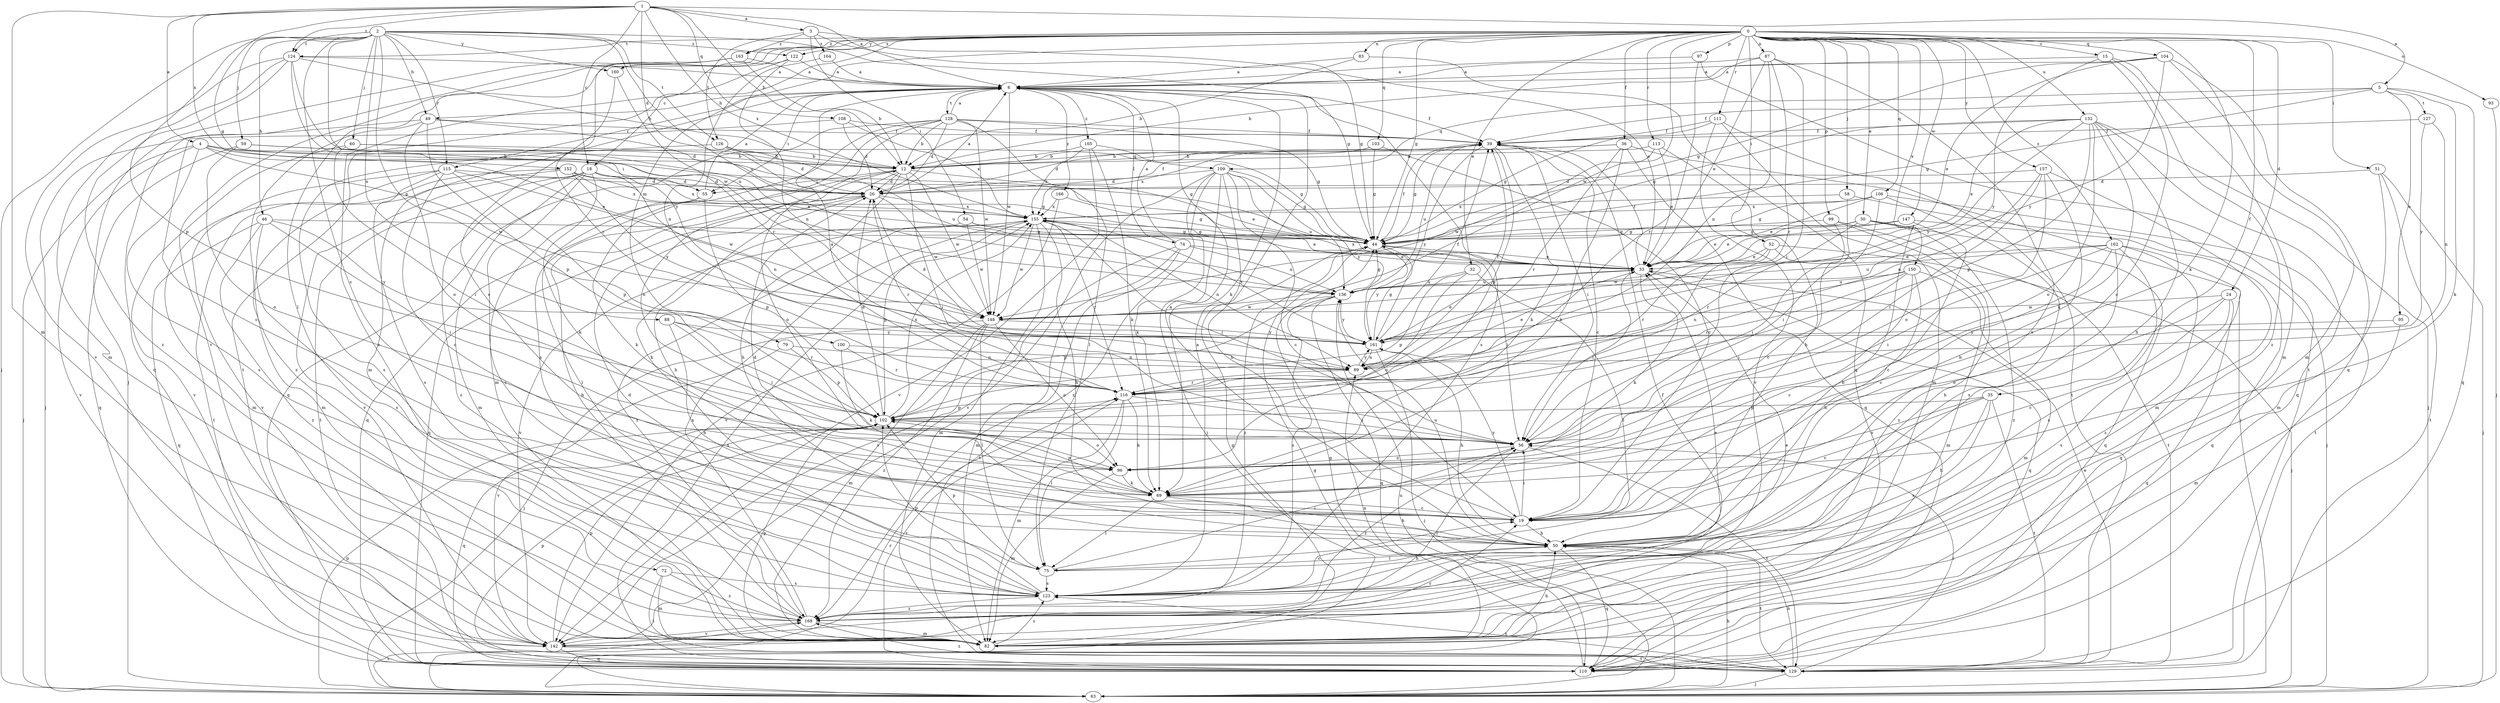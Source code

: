 strict digraph  {
0;
1;
2;
3;
4;
5;
6;
12;
15;
18;
19;
24;
26;
30;
32;
33;
35;
36;
39;
44;
46;
49;
50;
51;
52;
54;
55;
56;
58;
59;
60;
63;
69;
72;
74;
75;
79;
82;
83;
87;
88;
89;
93;
95;
96;
97;
99;
100;
102;
103;
104;
106;
108;
109;
110;
111;
113;
115;
116;
122;
123;
124;
126;
127;
128;
129;
132;
136;
142;
147;
148;
150;
152;
155;
157;
160;
161;
162;
163;
164;
165;
166;
168;
0 -> 15  [label=c];
0 -> 18  [label=c];
0 -> 24  [label=d];
0 -> 30  [label=e];
0 -> 32  [label=e];
0 -> 35  [label=f];
0 -> 36  [label=f];
0 -> 44  [label=g];
0 -> 51  [label=i];
0 -> 52  [label=i];
0 -> 58  [label=j];
0 -> 69  [label=k];
0 -> 72  [label=l];
0 -> 79  [label=m];
0 -> 83  [label=n];
0 -> 87  [label=n];
0 -> 93  [label=o];
0 -> 97  [label=p];
0 -> 99  [label=p];
0 -> 103  [label=q];
0 -> 104  [label=q];
0 -> 106  [label=q];
0 -> 111  [label=r];
0 -> 113  [label=r];
0 -> 122  [label=s];
0 -> 124  [label=t];
0 -> 132  [label=u];
0 -> 142  [label=v];
0 -> 147  [label=w];
0 -> 148  [label=w];
0 -> 150  [label=x];
0 -> 157  [label=y];
0 -> 160  [label=y];
0 -> 162  [label=z];
0 -> 163  [label=z];
1 -> 3  [label=a];
1 -> 4  [label=a];
1 -> 5  [label=a];
1 -> 6  [label=a];
1 -> 12  [label=b];
1 -> 18  [label=c];
1 -> 26  [label=d];
1 -> 44  [label=g];
1 -> 82  [label=m];
1 -> 108  [label=q];
1 -> 124  [label=t];
1 -> 152  [label=x];
1 -> 155  [label=x];
2 -> 19  [label=c];
2 -> 44  [label=g];
2 -> 46  [label=h];
2 -> 49  [label=h];
2 -> 59  [label=j];
2 -> 60  [label=j];
2 -> 63  [label=j];
2 -> 88  [label=n];
2 -> 100  [label=p];
2 -> 102  [label=p];
2 -> 115  [label=r];
2 -> 122  [label=s];
2 -> 124  [label=t];
2 -> 126  [label=t];
2 -> 136  [label=u];
2 -> 148  [label=w];
2 -> 160  [label=y];
3 -> 33  [label=e];
3 -> 44  [label=g];
3 -> 54  [label=i];
3 -> 126  [label=t];
3 -> 163  [label=z];
3 -> 164  [label=z];
4 -> 12  [label=b];
4 -> 33  [label=e];
4 -> 55  [label=i];
4 -> 63  [label=j];
4 -> 109  [label=q];
4 -> 123  [label=s];
4 -> 142  [label=v];
4 -> 148  [label=w];
5 -> 39  [label=f];
5 -> 44  [label=g];
5 -> 69  [label=k];
5 -> 95  [label=o];
5 -> 109  [label=q];
5 -> 110  [label=q];
5 -> 127  [label=t];
6 -> 39  [label=f];
6 -> 49  [label=h];
6 -> 55  [label=i];
6 -> 69  [label=k];
6 -> 74  [label=l];
6 -> 82  [label=m];
6 -> 115  [label=r];
6 -> 123  [label=s];
6 -> 128  [label=t];
6 -> 148  [label=w];
6 -> 165  [label=z];
6 -> 166  [label=z];
12 -> 26  [label=d];
12 -> 33  [label=e];
12 -> 50  [label=h];
12 -> 55  [label=i];
12 -> 56  [label=i];
12 -> 96  [label=o];
12 -> 110  [label=q];
12 -> 148  [label=w];
15 -> 6  [label=a];
15 -> 19  [label=c];
15 -> 82  [label=m];
15 -> 161  [label=y];
15 -> 168  [label=z];
18 -> 26  [label=d];
18 -> 69  [label=k];
18 -> 82  [label=m];
18 -> 89  [label=n];
18 -> 123  [label=s];
18 -> 129  [label=t];
18 -> 142  [label=v];
18 -> 155  [label=x];
18 -> 168  [label=z];
19 -> 6  [label=a];
19 -> 26  [label=d];
19 -> 50  [label=h];
19 -> 56  [label=i];
19 -> 161  [label=y];
24 -> 19  [label=c];
24 -> 96  [label=o];
24 -> 110  [label=q];
24 -> 123  [label=s];
24 -> 148  [label=w];
26 -> 6  [label=a];
26 -> 39  [label=f];
26 -> 50  [label=h];
26 -> 110  [label=q];
26 -> 116  [label=r];
26 -> 148  [label=w];
26 -> 155  [label=x];
30 -> 33  [label=e];
30 -> 44  [label=g];
30 -> 50  [label=h];
30 -> 110  [label=q];
30 -> 116  [label=r];
30 -> 168  [label=z];
32 -> 75  [label=l];
32 -> 96  [label=o];
32 -> 102  [label=p];
32 -> 136  [label=u];
33 -> 39  [label=f];
33 -> 56  [label=i];
33 -> 69  [label=k];
33 -> 110  [label=q];
33 -> 136  [label=u];
33 -> 155  [label=x];
35 -> 19  [label=c];
35 -> 50  [label=h];
35 -> 96  [label=o];
35 -> 102  [label=p];
35 -> 123  [label=s];
35 -> 129  [label=t];
36 -> 12  [label=b];
36 -> 63  [label=j];
36 -> 69  [label=k];
36 -> 110  [label=q];
36 -> 116  [label=r];
36 -> 155  [label=x];
39 -> 12  [label=b];
39 -> 19  [label=c];
39 -> 44  [label=g];
39 -> 56  [label=i];
39 -> 69  [label=k];
39 -> 102  [label=p];
39 -> 136  [label=u];
39 -> 161  [label=y];
44 -> 33  [label=e];
44 -> 39  [label=f];
44 -> 56  [label=i];
44 -> 161  [label=y];
44 -> 168  [label=z];
46 -> 44  [label=g];
46 -> 56  [label=i];
46 -> 110  [label=q];
46 -> 123  [label=s];
46 -> 161  [label=y];
46 -> 168  [label=z];
49 -> 26  [label=d];
49 -> 39  [label=f];
49 -> 63  [label=j];
49 -> 96  [label=o];
49 -> 102  [label=p];
49 -> 168  [label=z];
50 -> 75  [label=l];
50 -> 110  [label=q];
50 -> 129  [label=t];
50 -> 136  [label=u];
51 -> 26  [label=d];
51 -> 63  [label=j];
51 -> 82  [label=m];
51 -> 129  [label=t];
52 -> 33  [label=e];
52 -> 63  [label=j];
52 -> 82  [label=m];
52 -> 116  [label=r];
52 -> 148  [label=w];
54 -> 33  [label=e];
54 -> 44  [label=g];
54 -> 69  [label=k];
54 -> 148  [label=w];
55 -> 6  [label=a];
55 -> 69  [label=k];
55 -> 75  [label=l];
55 -> 102  [label=p];
56 -> 96  [label=o];
56 -> 129  [label=t];
56 -> 168  [label=z];
58 -> 19  [label=c];
58 -> 63  [label=j];
58 -> 155  [label=x];
59 -> 12  [label=b];
59 -> 44  [label=g];
59 -> 96  [label=o];
59 -> 110  [label=q];
60 -> 12  [label=b];
60 -> 33  [label=e];
60 -> 56  [label=i];
60 -> 142  [label=v];
63 -> 44  [label=g];
63 -> 50  [label=h];
63 -> 102  [label=p];
63 -> 116  [label=r];
63 -> 136  [label=u];
63 -> 168  [label=z];
69 -> 19  [label=c];
69 -> 50  [label=h];
69 -> 75  [label=l];
69 -> 102  [label=p];
72 -> 82  [label=m];
72 -> 123  [label=s];
72 -> 129  [label=t];
72 -> 168  [label=z];
74 -> 6  [label=a];
74 -> 33  [label=e];
74 -> 82  [label=m];
74 -> 129  [label=t];
74 -> 136  [label=u];
74 -> 142  [label=v];
75 -> 50  [label=h];
75 -> 56  [label=i];
75 -> 102  [label=p];
75 -> 123  [label=s];
79 -> 89  [label=n];
79 -> 102  [label=p];
79 -> 142  [label=v];
82 -> 44  [label=g];
82 -> 50  [label=h];
82 -> 89  [label=n];
82 -> 102  [label=p];
82 -> 123  [label=s];
83 -> 6  [label=a];
83 -> 12  [label=b];
83 -> 110  [label=q];
87 -> 6  [label=a];
87 -> 12  [label=b];
87 -> 33  [label=e];
87 -> 56  [label=i];
87 -> 89  [label=n];
87 -> 116  [label=r];
87 -> 123  [label=s];
88 -> 50  [label=h];
88 -> 56  [label=i];
88 -> 116  [label=r];
88 -> 161  [label=y];
89 -> 33  [label=e];
89 -> 39  [label=f];
89 -> 116  [label=r];
89 -> 161  [label=y];
93 -> 63  [label=j];
95 -> 82  [label=m];
95 -> 161  [label=y];
96 -> 69  [label=k];
96 -> 82  [label=m];
97 -> 6  [label=a];
97 -> 116  [label=r];
97 -> 129  [label=t];
99 -> 44  [label=g];
99 -> 56  [label=i];
99 -> 129  [label=t];
99 -> 168  [label=z];
100 -> 69  [label=k];
100 -> 89  [label=n];
100 -> 116  [label=r];
102 -> 26  [label=d];
102 -> 56  [label=i];
102 -> 96  [label=o];
102 -> 110  [label=q];
102 -> 155  [label=x];
103 -> 12  [label=b];
103 -> 19  [label=c];
103 -> 26  [label=d];
103 -> 44  [label=g];
104 -> 6  [label=a];
104 -> 33  [label=e];
104 -> 44  [label=g];
104 -> 82  [label=m];
104 -> 110  [label=q];
104 -> 161  [label=y];
106 -> 33  [label=e];
106 -> 44  [label=g];
106 -> 56  [label=i];
106 -> 123  [label=s];
106 -> 129  [label=t];
106 -> 155  [label=x];
108 -> 19  [label=c];
108 -> 26  [label=d];
108 -> 39  [label=f];
108 -> 155  [label=x];
109 -> 19  [label=c];
109 -> 26  [label=d];
109 -> 44  [label=g];
109 -> 50  [label=h];
109 -> 63  [label=j];
109 -> 69  [label=k];
109 -> 136  [label=u];
109 -> 142  [label=v];
109 -> 161  [label=y];
109 -> 168  [label=z];
110 -> 44  [label=g];
110 -> 102  [label=p];
110 -> 116  [label=r];
110 -> 155  [label=x];
111 -> 39  [label=f];
111 -> 44  [label=g];
111 -> 82  [label=m];
111 -> 129  [label=t];
111 -> 142  [label=v];
113 -> 12  [label=b];
113 -> 33  [label=e];
113 -> 50  [label=h];
113 -> 148  [label=w];
115 -> 19  [label=c];
115 -> 26  [label=d];
115 -> 82  [label=m];
115 -> 102  [label=p];
115 -> 123  [label=s];
115 -> 142  [label=v];
115 -> 148  [label=w];
116 -> 6  [label=a];
116 -> 56  [label=i];
116 -> 69  [label=k];
116 -> 75  [label=l];
116 -> 82  [label=m];
116 -> 102  [label=p];
122 -> 6  [label=a];
122 -> 89  [label=n];
122 -> 129  [label=t];
122 -> 168  [label=z];
123 -> 6  [label=a];
123 -> 19  [label=c];
123 -> 26  [label=d];
123 -> 33  [label=e];
123 -> 102  [label=p];
123 -> 168  [label=z];
124 -> 6  [label=a];
124 -> 12  [label=b];
124 -> 82  [label=m];
124 -> 136  [label=u];
124 -> 142  [label=v];
124 -> 161  [label=y];
124 -> 168  [label=z];
126 -> 12  [label=b];
126 -> 26  [label=d];
126 -> 123  [label=s];
126 -> 136  [label=u];
127 -> 39  [label=f];
127 -> 89  [label=n];
127 -> 161  [label=y];
128 -> 6  [label=a];
128 -> 12  [label=b];
128 -> 26  [label=d];
128 -> 39  [label=f];
128 -> 44  [label=g];
128 -> 75  [label=l];
128 -> 82  [label=m];
128 -> 96  [label=o];
128 -> 110  [label=q];
128 -> 123  [label=s];
128 -> 148  [label=w];
129 -> 33  [label=e];
129 -> 50  [label=h];
129 -> 56  [label=i];
129 -> 63  [label=j];
129 -> 123  [label=s];
129 -> 168  [label=z];
132 -> 33  [label=e];
132 -> 39  [label=f];
132 -> 44  [label=g];
132 -> 50  [label=h];
132 -> 63  [label=j];
132 -> 69  [label=k];
132 -> 96  [label=o];
132 -> 102  [label=p];
132 -> 110  [label=q];
132 -> 161  [label=y];
136 -> 44  [label=g];
136 -> 102  [label=p];
136 -> 110  [label=q];
136 -> 123  [label=s];
136 -> 148  [label=w];
136 -> 161  [label=y];
142 -> 19  [label=c];
142 -> 39  [label=f];
142 -> 102  [label=p];
142 -> 110  [label=q];
142 -> 129  [label=t];
147 -> 19  [label=c];
147 -> 33  [label=e];
147 -> 44  [label=g];
147 -> 110  [label=q];
148 -> 63  [label=j];
148 -> 75  [label=l];
148 -> 82  [label=m];
148 -> 96  [label=o];
148 -> 161  [label=y];
148 -> 168  [label=z];
150 -> 19  [label=c];
150 -> 50  [label=h];
150 -> 56  [label=i];
150 -> 82  [label=m];
150 -> 89  [label=n];
150 -> 116  [label=r];
150 -> 136  [label=u];
152 -> 26  [label=d];
152 -> 44  [label=g];
152 -> 82  [label=m];
152 -> 129  [label=t];
152 -> 155  [label=x];
152 -> 161  [label=y];
155 -> 44  [label=g];
155 -> 50  [label=h];
155 -> 56  [label=i];
155 -> 82  [label=m];
155 -> 89  [label=n];
155 -> 102  [label=p];
155 -> 116  [label=r];
155 -> 142  [label=v];
155 -> 148  [label=w];
155 -> 168  [label=z];
157 -> 26  [label=d];
157 -> 50  [label=h];
157 -> 56  [label=i];
157 -> 82  [label=m];
157 -> 89  [label=n];
157 -> 96  [label=o];
160 -> 19  [label=c];
160 -> 116  [label=r];
161 -> 26  [label=d];
161 -> 33  [label=e];
161 -> 39  [label=f];
161 -> 44  [label=g];
161 -> 50  [label=h];
161 -> 63  [label=j];
161 -> 89  [label=n];
161 -> 155  [label=x];
162 -> 19  [label=c];
162 -> 33  [label=e];
162 -> 50  [label=h];
162 -> 56  [label=i];
162 -> 110  [label=q];
162 -> 123  [label=s];
162 -> 136  [label=u];
162 -> 168  [label=z];
163 -> 6  [label=a];
163 -> 12  [label=b];
163 -> 63  [label=j];
163 -> 110  [label=q];
163 -> 116  [label=r];
164 -> 6  [label=a];
164 -> 89  [label=n];
165 -> 12  [label=b];
165 -> 44  [label=g];
165 -> 69  [label=k];
165 -> 142  [label=v];
165 -> 155  [label=x];
166 -> 44  [label=g];
166 -> 142  [label=v];
166 -> 155  [label=x];
168 -> 12  [label=b];
168 -> 33  [label=e];
168 -> 56  [label=i];
168 -> 82  [label=m];
168 -> 142  [label=v];
168 -> 155  [label=x];
}
